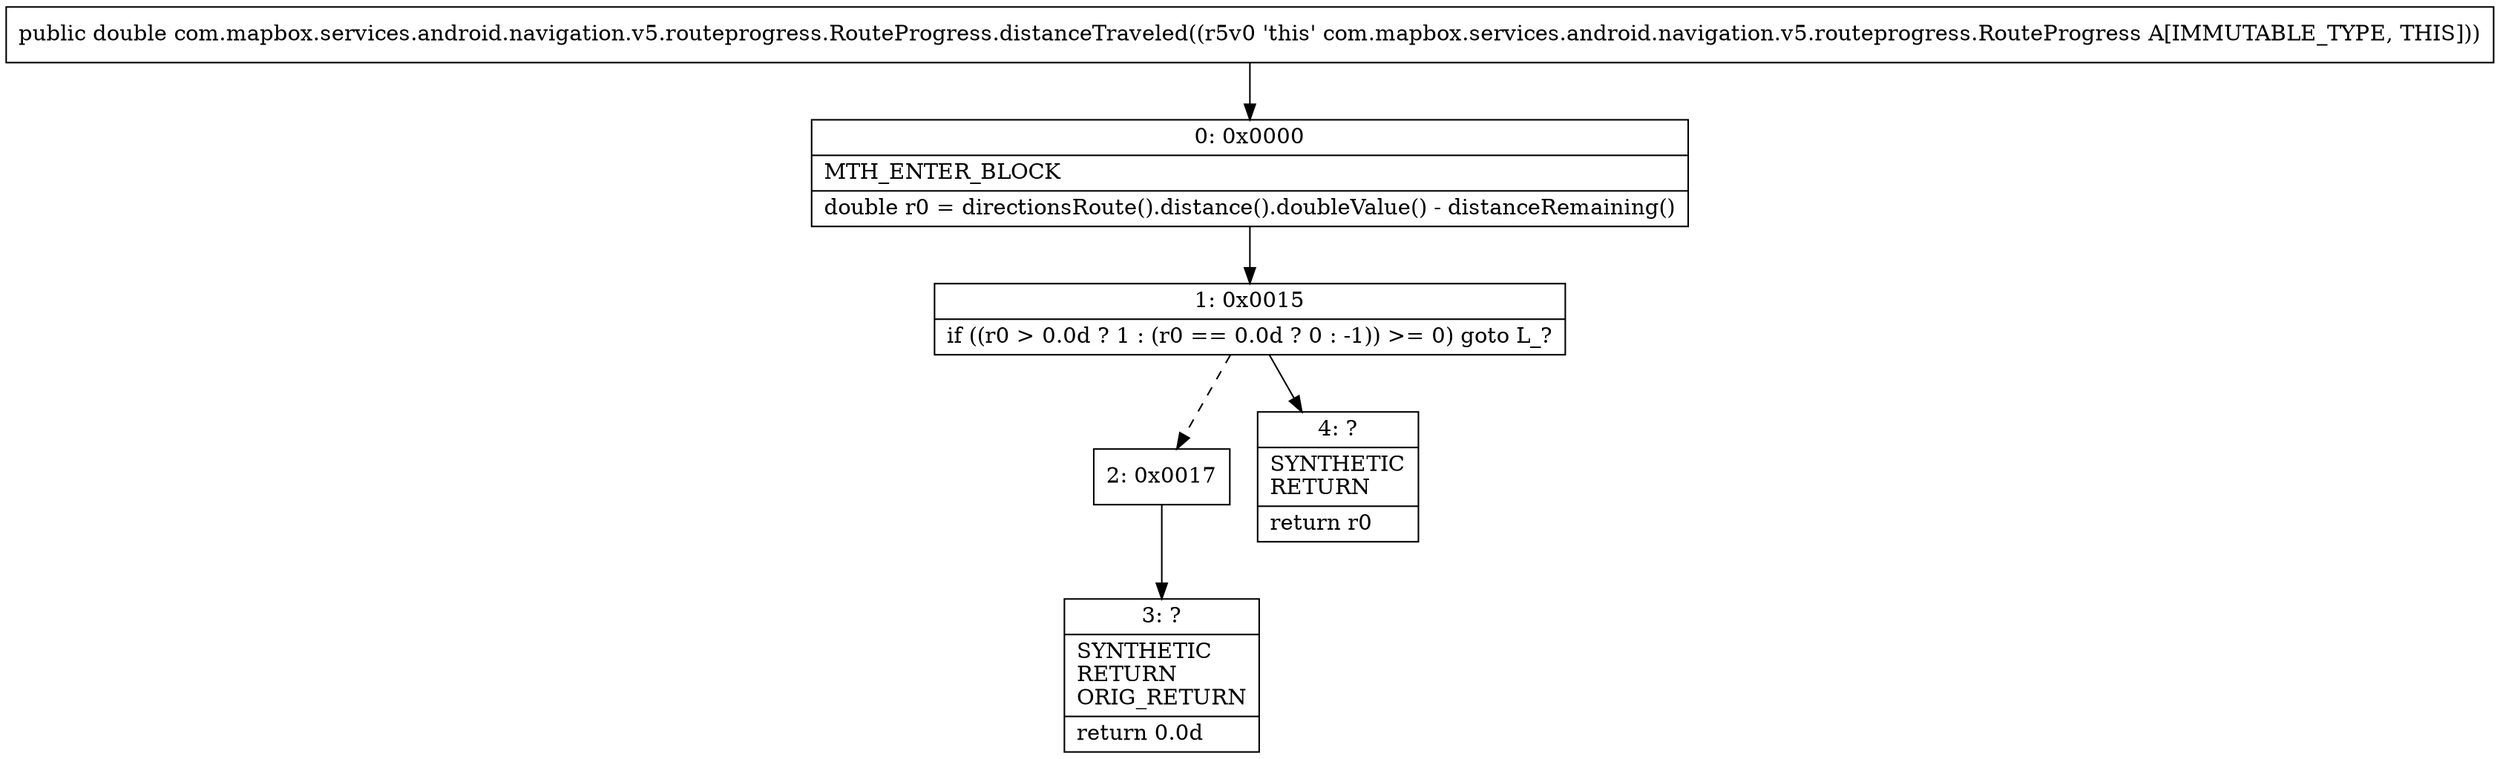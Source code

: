 digraph "CFG forcom.mapbox.services.android.navigation.v5.routeprogress.RouteProgress.distanceTraveled()D" {
Node_0 [shape=record,label="{0\:\ 0x0000|MTH_ENTER_BLOCK\l|double r0 = directionsRoute().distance().doubleValue() \- distanceRemaining()\l}"];
Node_1 [shape=record,label="{1\:\ 0x0015|if ((r0 \> 0.0d ? 1 : (r0 == 0.0d ? 0 : \-1)) \>= 0) goto L_?\l}"];
Node_2 [shape=record,label="{2\:\ 0x0017}"];
Node_3 [shape=record,label="{3\:\ ?|SYNTHETIC\lRETURN\lORIG_RETURN\l|return 0.0d\l}"];
Node_4 [shape=record,label="{4\:\ ?|SYNTHETIC\lRETURN\l|return r0\l}"];
MethodNode[shape=record,label="{public double com.mapbox.services.android.navigation.v5.routeprogress.RouteProgress.distanceTraveled((r5v0 'this' com.mapbox.services.android.navigation.v5.routeprogress.RouteProgress A[IMMUTABLE_TYPE, THIS])) }"];
MethodNode -> Node_0;
Node_0 -> Node_1;
Node_1 -> Node_2[style=dashed];
Node_1 -> Node_4;
Node_2 -> Node_3;
}

